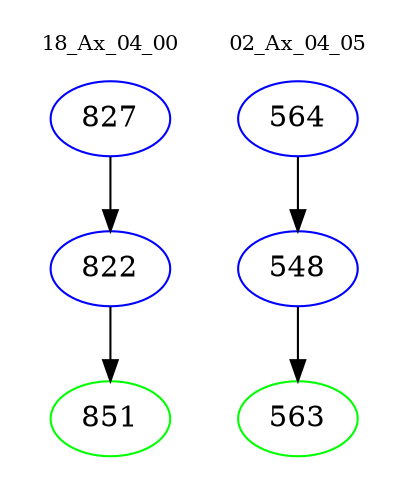 digraph{
subgraph cluster_0 {
color = white
label = "18_Ax_04_00";
fontsize=10;
T0_827 [label="827", color="blue"]
T0_827 -> T0_822 [color="black"]
T0_822 [label="822", color="blue"]
T0_822 -> T0_851 [color="black"]
T0_851 [label="851", color="green"]
}
subgraph cluster_1 {
color = white
label = "02_Ax_04_05";
fontsize=10;
T1_564 [label="564", color="blue"]
T1_564 -> T1_548 [color="black"]
T1_548 [label="548", color="blue"]
T1_548 -> T1_563 [color="black"]
T1_563 [label="563", color="green"]
}
}
